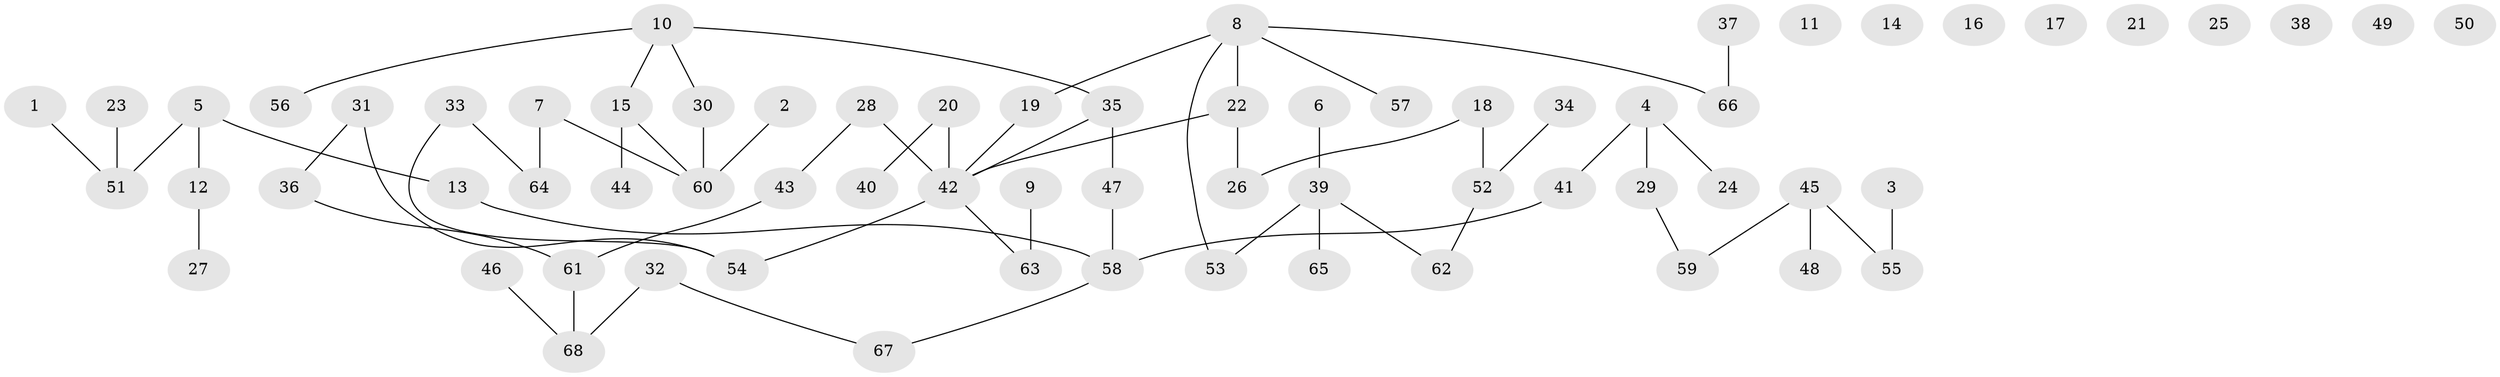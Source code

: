 // coarse degree distribution, {2: 0.48148148148148145, 4: 0.07407407407407407, 5: 0.07407407407407407, 1: 0.25925925925925924, 3: 0.1111111111111111}
// Generated by graph-tools (version 1.1) at 2025/47/03/04/25 22:47:59]
// undirected, 68 vertices, 64 edges
graph export_dot {
  node [color=gray90,style=filled];
  1;
  2;
  3;
  4;
  5;
  6;
  7;
  8;
  9;
  10;
  11;
  12;
  13;
  14;
  15;
  16;
  17;
  18;
  19;
  20;
  21;
  22;
  23;
  24;
  25;
  26;
  27;
  28;
  29;
  30;
  31;
  32;
  33;
  34;
  35;
  36;
  37;
  38;
  39;
  40;
  41;
  42;
  43;
  44;
  45;
  46;
  47;
  48;
  49;
  50;
  51;
  52;
  53;
  54;
  55;
  56;
  57;
  58;
  59;
  60;
  61;
  62;
  63;
  64;
  65;
  66;
  67;
  68;
  1 -- 51;
  2 -- 60;
  3 -- 55;
  4 -- 24;
  4 -- 29;
  4 -- 41;
  5 -- 12;
  5 -- 13;
  5 -- 51;
  6 -- 39;
  7 -- 60;
  7 -- 64;
  8 -- 19;
  8 -- 22;
  8 -- 53;
  8 -- 57;
  8 -- 66;
  9 -- 63;
  10 -- 15;
  10 -- 30;
  10 -- 35;
  10 -- 56;
  12 -- 27;
  13 -- 58;
  15 -- 44;
  15 -- 60;
  18 -- 26;
  18 -- 52;
  19 -- 42;
  20 -- 40;
  20 -- 42;
  22 -- 26;
  22 -- 42;
  23 -- 51;
  28 -- 42;
  28 -- 43;
  29 -- 59;
  30 -- 60;
  31 -- 36;
  31 -- 54;
  32 -- 67;
  32 -- 68;
  33 -- 54;
  33 -- 64;
  34 -- 52;
  35 -- 42;
  35 -- 47;
  36 -- 61;
  37 -- 66;
  39 -- 53;
  39 -- 62;
  39 -- 65;
  41 -- 58;
  42 -- 54;
  42 -- 63;
  43 -- 61;
  45 -- 48;
  45 -- 55;
  45 -- 59;
  46 -- 68;
  47 -- 58;
  52 -- 62;
  58 -- 67;
  61 -- 68;
}
